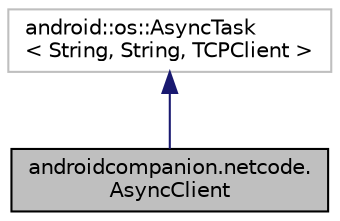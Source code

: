 digraph "androidcompanion.netcode.AsyncClient"
{
  edge [fontname="Helvetica",fontsize="10",labelfontname="Helvetica",labelfontsize="10"];
  node [fontname="Helvetica",fontsize="10",shape=record];
  Node2 [label="androidcompanion.netcode.\lAsyncClient",height=0.2,width=0.4,color="black", fillcolor="grey75", style="filled", fontcolor="black"];
  Node3 -> Node2 [dir="back",color="midnightblue",fontsize="10",style="solid",fontname="Helvetica"];
  Node3 [label="android::os::AsyncTask\l\< String, String, TCPClient \>",height=0.2,width=0.4,color="grey75", fillcolor="white", style="filled"];
}

